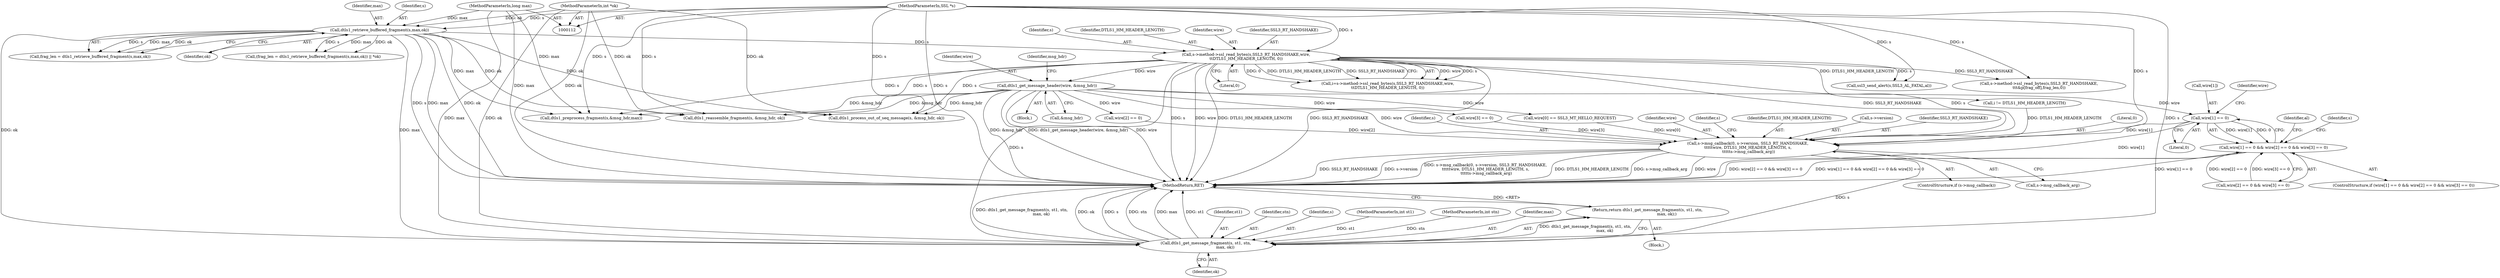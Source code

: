 digraph "1_openssl_d3152655d5319ce883c8e3ac4b99f8de4c59d846@array" {
"1000259" [label="(Call,wire[1] == 0)"];
"1000175" [label="(Call,dtls1_get_message_header(wire, &msg_hdr))"];
"1000141" [label="(Call,s->method->ssl_read_bytes(s,SSL3_RT_HANDSHAKE,wire,\n\t\tDTLS1_HM_HEADER_LENGTH, 0))"];
"1000130" [label="(Call,dtls1_retrieve_buffered_fragment(s,max,ok))"];
"1000113" [label="(MethodParameterIn,SSL *s)"];
"1000116" [label="(MethodParameterIn,long max)"];
"1000117" [label="(MethodParameterIn,int *ok)"];
"1000258" [label="(Call,wire[1] == 0 && wire[2] == 0 && wire[3] == 0)"];
"1000280" [label="(Call,s->msg_callback(0, s->version, SSL3_RT_HANDSHAKE, \n\t\t\t\t\twire, DTLS1_HM_HEADER_LENGTH, s, \n\t\t\t\t\ts->msg_callback_arg))"];
"1000298" [label="(Call,dtls1_get_message_fragment(s, st1, stn,\n                               max, ok))"];
"1000297" [label="(Return,return dtls1_get_message_fragment(s, st1, stn,\n                               max, ok);)"];
"1000300" [label="(Identifier,st1)"];
"1000346" [label="(Call,s->method->ssl_read_bytes(s,SSL3_RT_HANDSHAKE,\n\t\t\t&p[frag_off],frag_len,0))"];
"1000301" [label="(Identifier,stn)"];
"1000177" [label="(Call,&msg_hdr)"];
"1000260" [label="(Call,wire[1])"];
"1000316" [label="(Call,dtls1_preprocess_fragment(s,&msg_hdr,max))"];
"1000146" [label="(Literal,0)"];
"1000281" [label="(Literal,0)"];
"1000164" [label="(Call,i != DTLS1_HM_HEADER_LENGTH)"];
"1000139" [label="(Call,i=s->method->ssl_read_bytes(s,SSL3_RT_HANDSHAKE,wire,\n\t\tDTLS1_HM_HEADER_LENGTH, 0))"];
"1000401" [label="(Call,ssl3_send_alert(s,SSL3_AL_FATAL,al))"];
"1000176" [label="(Identifier,wire)"];
"1000276" [label="(ControlStructure,if (s->msg_callback))"];
"1000288" [label="(Identifier,s)"];
"1000230" [label="(Call,dtls1_reassemble_fragment(s, &msg_hdr, ok))"];
"1000299" [label="(Identifier,s)"];
"1000275" [label="(Block,)"];
"1000280" [label="(Call,s->msg_callback(0, s->version, SSL3_RT_HANDSHAKE, \n\t\t\t\t\twire, DTLS1_HM_HEADER_LENGTH, s, \n\t\t\t\t\ts->msg_callback_arg))"];
"1000183" [label="(Identifier,msg_hdr)"];
"1000251" [label="(Call,wire[0] == SSL3_MT_HELLO_REQUEST)"];
"1000113" [label="(MethodParameterIn,SSL *s)"];
"1000116" [label="(MethodParameterIn,long max)"];
"1000114" [label="(MethodParameterIn,int st1)"];
"1000263" [label="(Literal,0)"];
"1000307" [label="(Identifier,al)"];
"1000144" [label="(Identifier,wire)"];
"1000118" [label="(Block,)"];
"1000270" [label="(Call,wire[3] == 0)"];
"1000303" [label="(Identifier,ok)"];
"1000128" [label="(Call,frag_len = dtls1_retrieve_buffered_fragment(s,max,ok))"];
"1000286" [label="(Identifier,wire)"];
"1000133" [label="(Identifier,ok)"];
"1000294" [label="(Identifier,s)"];
"1000203" [label="(Call,dtls1_process_out_of_seq_message(s, &msg_hdr, ok))"];
"1000287" [label="(Identifier,DTLS1_HM_HEADER_LENGTH)"];
"1000131" [label="(Identifier,s)"];
"1000278" [label="(Identifier,s)"];
"1000264" [label="(Call,wire[2] == 0 && wire[3] == 0)"];
"1000267" [label="(Identifier,wire)"];
"1000115" [label="(MethodParameterIn,int stn)"];
"1000289" [label="(Call,s->msg_callback_arg)"];
"1000143" [label="(Identifier,SSL3_RT_HANDSHAKE)"];
"1000302" [label="(Identifier,max)"];
"1000142" [label="(Identifier,s)"];
"1000417" [label="(MethodReturn,RET)"];
"1000265" [label="(Call,wire[2] == 0)"];
"1000130" [label="(Call,dtls1_retrieve_buffered_fragment(s,max,ok))"];
"1000282" [label="(Call,s->version)"];
"1000285" [label="(Identifier,SSL3_RT_HANDSHAKE)"];
"1000132" [label="(Identifier,max)"];
"1000259" [label="(Call,wire[1] == 0)"];
"1000127" [label="(Call,(frag_len = dtls1_retrieve_buffered_fragment(s,max,ok)) || *ok)"];
"1000175" [label="(Call,dtls1_get_message_header(wire, &msg_hdr))"];
"1000141" [label="(Call,s->method->ssl_read_bytes(s,SSL3_RT_HANDSHAKE,wire,\n\t\tDTLS1_HM_HEADER_LENGTH, 0))"];
"1000117" [label="(MethodParameterIn,int *ok)"];
"1000297" [label="(Return,return dtls1_get_message_fragment(s, st1, stn,\n                               max, ok);)"];
"1000298" [label="(Call,dtls1_get_message_fragment(s, st1, stn,\n                               max, ok))"];
"1000257" [label="(ControlStructure,if (wire[1] == 0 && wire[2] == 0 && wire[3] == 0))"];
"1000258" [label="(Call,wire[1] == 0 && wire[2] == 0 && wire[3] == 0)"];
"1000145" [label="(Identifier,DTLS1_HM_HEADER_LENGTH)"];
"1000259" -> "1000258"  [label="AST: "];
"1000259" -> "1000263"  [label="CFG: "];
"1000260" -> "1000259"  [label="AST: "];
"1000263" -> "1000259"  [label="AST: "];
"1000267" -> "1000259"  [label="CFG: "];
"1000258" -> "1000259"  [label="CFG: "];
"1000259" -> "1000417"  [label="DDG: wire[1]"];
"1000259" -> "1000258"  [label="DDG: wire[1]"];
"1000259" -> "1000258"  [label="DDG: 0"];
"1000175" -> "1000259"  [label="DDG: wire"];
"1000259" -> "1000280"  [label="DDG: wire[1]"];
"1000175" -> "1000118"  [label="AST: "];
"1000175" -> "1000177"  [label="CFG: "];
"1000176" -> "1000175"  [label="AST: "];
"1000177" -> "1000175"  [label="AST: "];
"1000183" -> "1000175"  [label="CFG: "];
"1000175" -> "1000417"  [label="DDG: wire"];
"1000175" -> "1000417"  [label="DDG: &msg_hdr"];
"1000175" -> "1000417"  [label="DDG: dtls1_get_message_header(wire, &msg_hdr)"];
"1000141" -> "1000175"  [label="DDG: wire"];
"1000175" -> "1000203"  [label="DDG: &msg_hdr"];
"1000175" -> "1000230"  [label="DDG: &msg_hdr"];
"1000175" -> "1000251"  [label="DDG: wire"];
"1000175" -> "1000265"  [label="DDG: wire"];
"1000175" -> "1000270"  [label="DDG: wire"];
"1000175" -> "1000280"  [label="DDG: wire"];
"1000175" -> "1000316"  [label="DDG: &msg_hdr"];
"1000141" -> "1000139"  [label="AST: "];
"1000141" -> "1000146"  [label="CFG: "];
"1000142" -> "1000141"  [label="AST: "];
"1000143" -> "1000141"  [label="AST: "];
"1000144" -> "1000141"  [label="AST: "];
"1000145" -> "1000141"  [label="AST: "];
"1000146" -> "1000141"  [label="AST: "];
"1000139" -> "1000141"  [label="CFG: "];
"1000141" -> "1000417"  [label="DDG: s"];
"1000141" -> "1000417"  [label="DDG: wire"];
"1000141" -> "1000417"  [label="DDG: DTLS1_HM_HEADER_LENGTH"];
"1000141" -> "1000417"  [label="DDG: SSL3_RT_HANDSHAKE"];
"1000141" -> "1000139"  [label="DDG: wire"];
"1000141" -> "1000139"  [label="DDG: s"];
"1000141" -> "1000139"  [label="DDG: 0"];
"1000141" -> "1000139"  [label="DDG: DTLS1_HM_HEADER_LENGTH"];
"1000141" -> "1000139"  [label="DDG: SSL3_RT_HANDSHAKE"];
"1000130" -> "1000141"  [label="DDG: s"];
"1000113" -> "1000141"  [label="DDG: s"];
"1000141" -> "1000164"  [label="DDG: DTLS1_HM_HEADER_LENGTH"];
"1000141" -> "1000203"  [label="DDG: s"];
"1000141" -> "1000230"  [label="DDG: s"];
"1000141" -> "1000280"  [label="DDG: SSL3_RT_HANDSHAKE"];
"1000141" -> "1000280"  [label="DDG: s"];
"1000141" -> "1000298"  [label="DDG: s"];
"1000141" -> "1000316"  [label="DDG: s"];
"1000141" -> "1000346"  [label="DDG: SSL3_RT_HANDSHAKE"];
"1000141" -> "1000401"  [label="DDG: s"];
"1000130" -> "1000128"  [label="AST: "];
"1000130" -> "1000133"  [label="CFG: "];
"1000131" -> "1000130"  [label="AST: "];
"1000132" -> "1000130"  [label="AST: "];
"1000133" -> "1000130"  [label="AST: "];
"1000128" -> "1000130"  [label="CFG: "];
"1000130" -> "1000417"  [label="DDG: max"];
"1000130" -> "1000417"  [label="DDG: ok"];
"1000130" -> "1000417"  [label="DDG: s"];
"1000130" -> "1000127"  [label="DDG: s"];
"1000130" -> "1000127"  [label="DDG: max"];
"1000130" -> "1000127"  [label="DDG: ok"];
"1000130" -> "1000128"  [label="DDG: s"];
"1000130" -> "1000128"  [label="DDG: max"];
"1000130" -> "1000128"  [label="DDG: ok"];
"1000113" -> "1000130"  [label="DDG: s"];
"1000116" -> "1000130"  [label="DDG: max"];
"1000117" -> "1000130"  [label="DDG: ok"];
"1000130" -> "1000203"  [label="DDG: ok"];
"1000130" -> "1000230"  [label="DDG: ok"];
"1000130" -> "1000298"  [label="DDG: max"];
"1000130" -> "1000298"  [label="DDG: ok"];
"1000130" -> "1000316"  [label="DDG: max"];
"1000113" -> "1000112"  [label="AST: "];
"1000113" -> "1000417"  [label="DDG: s"];
"1000113" -> "1000203"  [label="DDG: s"];
"1000113" -> "1000230"  [label="DDG: s"];
"1000113" -> "1000280"  [label="DDG: s"];
"1000113" -> "1000298"  [label="DDG: s"];
"1000113" -> "1000316"  [label="DDG: s"];
"1000113" -> "1000346"  [label="DDG: s"];
"1000113" -> "1000401"  [label="DDG: s"];
"1000116" -> "1000112"  [label="AST: "];
"1000116" -> "1000417"  [label="DDG: max"];
"1000116" -> "1000298"  [label="DDG: max"];
"1000116" -> "1000316"  [label="DDG: max"];
"1000117" -> "1000112"  [label="AST: "];
"1000117" -> "1000417"  [label="DDG: ok"];
"1000117" -> "1000203"  [label="DDG: ok"];
"1000117" -> "1000230"  [label="DDG: ok"];
"1000117" -> "1000298"  [label="DDG: ok"];
"1000258" -> "1000257"  [label="AST: "];
"1000258" -> "1000264"  [label="CFG: "];
"1000264" -> "1000258"  [label="AST: "];
"1000278" -> "1000258"  [label="CFG: "];
"1000307" -> "1000258"  [label="CFG: "];
"1000258" -> "1000417"  [label="DDG: wire[1] == 0"];
"1000258" -> "1000417"  [label="DDG: wire[2] == 0 && wire[3] == 0"];
"1000258" -> "1000417"  [label="DDG: wire[1] == 0 && wire[2] == 0 && wire[3] == 0"];
"1000264" -> "1000258"  [label="DDG: wire[2] == 0"];
"1000264" -> "1000258"  [label="DDG: wire[3] == 0"];
"1000280" -> "1000276"  [label="AST: "];
"1000280" -> "1000289"  [label="CFG: "];
"1000281" -> "1000280"  [label="AST: "];
"1000282" -> "1000280"  [label="AST: "];
"1000285" -> "1000280"  [label="AST: "];
"1000286" -> "1000280"  [label="AST: "];
"1000287" -> "1000280"  [label="AST: "];
"1000288" -> "1000280"  [label="AST: "];
"1000289" -> "1000280"  [label="AST: "];
"1000294" -> "1000280"  [label="CFG: "];
"1000280" -> "1000417"  [label="DDG: wire"];
"1000280" -> "1000417"  [label="DDG: SSL3_RT_HANDSHAKE"];
"1000280" -> "1000417"  [label="DDG: s->version"];
"1000280" -> "1000417"  [label="DDG: s->msg_callback(0, s->version, SSL3_RT_HANDSHAKE, \n\t\t\t\t\twire, DTLS1_HM_HEADER_LENGTH, s, \n\t\t\t\t\ts->msg_callback_arg)"];
"1000280" -> "1000417"  [label="DDG: DTLS1_HM_HEADER_LENGTH"];
"1000280" -> "1000417"  [label="DDG: s->msg_callback_arg"];
"1000251" -> "1000280"  [label="DDG: wire[0]"];
"1000265" -> "1000280"  [label="DDG: wire[2]"];
"1000270" -> "1000280"  [label="DDG: wire[3]"];
"1000164" -> "1000280"  [label="DDG: DTLS1_HM_HEADER_LENGTH"];
"1000280" -> "1000298"  [label="DDG: s"];
"1000298" -> "1000297"  [label="AST: "];
"1000298" -> "1000303"  [label="CFG: "];
"1000299" -> "1000298"  [label="AST: "];
"1000300" -> "1000298"  [label="AST: "];
"1000301" -> "1000298"  [label="AST: "];
"1000302" -> "1000298"  [label="AST: "];
"1000303" -> "1000298"  [label="AST: "];
"1000297" -> "1000298"  [label="CFG: "];
"1000298" -> "1000417"  [label="DDG: dtls1_get_message_fragment(s, st1, stn,\n                               max, ok)"];
"1000298" -> "1000417"  [label="DDG: ok"];
"1000298" -> "1000417"  [label="DDG: s"];
"1000298" -> "1000417"  [label="DDG: stn"];
"1000298" -> "1000417"  [label="DDG: max"];
"1000298" -> "1000417"  [label="DDG: st1"];
"1000298" -> "1000297"  [label="DDG: dtls1_get_message_fragment(s, st1, stn,\n                               max, ok)"];
"1000115" -> "1000298"  [label="DDG: stn"];
"1000114" -> "1000298"  [label="DDG: st1"];
"1000297" -> "1000275"  [label="AST: "];
"1000417" -> "1000297"  [label="CFG: "];
"1000297" -> "1000417"  [label="DDG: <RET>"];
}
